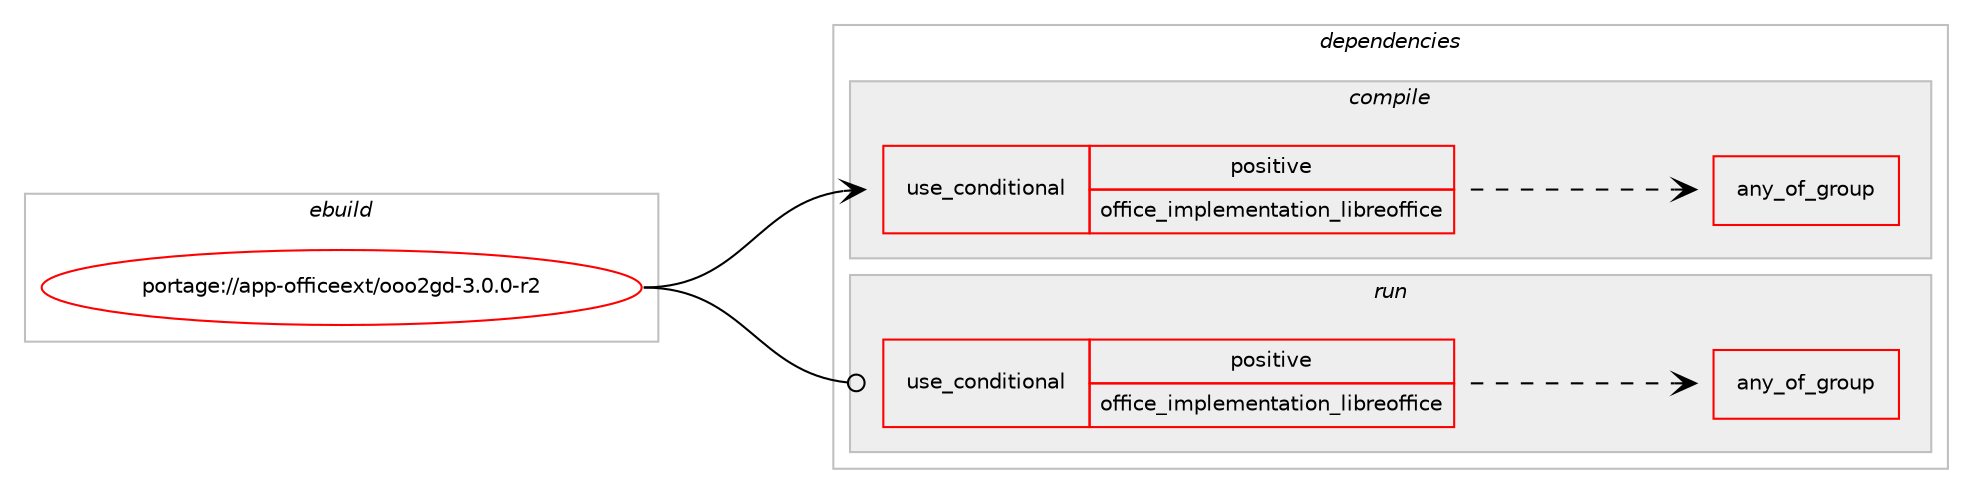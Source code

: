 digraph prolog {

# *************
# Graph options
# *************

newrank=true;
concentrate=true;
compound=true;
graph [rankdir=LR,fontname=Helvetica,fontsize=10,ranksep=1.5];#, ranksep=2.5, nodesep=0.2];
edge  [arrowhead=vee];
node  [fontname=Helvetica,fontsize=10];

# **********
# The ebuild
# **********

subgraph cluster_leftcol {
color=gray;
rank=same;
label=<<i>ebuild</i>>;
id [label="portage://app-officeext/ooo2gd-3.0.0-r2", color=red, width=4, href="../app-officeext/ooo2gd-3.0.0-r2.svg"];
}

# ****************
# The dependencies
# ****************

subgraph cluster_midcol {
color=gray;
label=<<i>dependencies</i>>;
subgraph cluster_compile {
fillcolor="#eeeeee";
style=filled;
label=<<i>compile</i>>;
subgraph cond13531 {
dependency21864 [label=<<TABLE BORDER="0" CELLBORDER="1" CELLSPACING="0" CELLPADDING="4"><TR><TD ROWSPAN="3" CELLPADDING="10">use_conditional</TD></TR><TR><TD>positive</TD></TR><TR><TD>office_implementation_libreoffice</TD></TR></TABLE>>, shape=none, color=red];
subgraph any381 {
dependency21865 [label=<<TABLE BORDER="0" CELLBORDER="1" CELLSPACING="0" CELLPADDING="4"><TR><TD CELLPADDING="10">any_of_group</TD></TR></TABLE>>, shape=none, color=red];# *** BEGIN UNKNOWN DEPENDENCY TYPE (TODO) ***
# dependency21865 -> package_dependency(portage://app-officeext/ooo2gd-3.0.0-r2,install,no,app-office,libreoffice,none,[,,],[],[use(enable(java),none)])
# *** END UNKNOWN DEPENDENCY TYPE (TODO) ***

# *** BEGIN UNKNOWN DEPENDENCY TYPE (TODO) ***
# dependency21865 -> package_dependency(portage://app-officeext/ooo2gd-3.0.0-r2,install,no,app-office,libreoffice-bin,none,[,,],[],[use(enable(java),none)])
# *** END UNKNOWN DEPENDENCY TYPE (TODO) ***

}
dependency21864:e -> dependency21865:w [weight=20,style="dashed",arrowhead="vee"];
}
id:e -> dependency21864:w [weight=20,style="solid",arrowhead="vee"];
# *** BEGIN UNKNOWN DEPENDENCY TYPE (TODO) ***
# id -> package_dependency(portage://app-officeext/ooo2gd-3.0.0-r2,install,no,app-arch,unzip,none,[,,],[],[])
# *** END UNKNOWN DEPENDENCY TYPE (TODO) ***

}
subgraph cluster_compileandrun {
fillcolor="#eeeeee";
style=filled;
label=<<i>compile and run</i>>;
}
subgraph cluster_run {
fillcolor="#eeeeee";
style=filled;
label=<<i>run</i>>;
subgraph cond13532 {
dependency21866 [label=<<TABLE BORDER="0" CELLBORDER="1" CELLSPACING="0" CELLPADDING="4"><TR><TD ROWSPAN="3" CELLPADDING="10">use_conditional</TD></TR><TR><TD>positive</TD></TR><TR><TD>office_implementation_libreoffice</TD></TR></TABLE>>, shape=none, color=red];
subgraph any382 {
dependency21867 [label=<<TABLE BORDER="0" CELLBORDER="1" CELLSPACING="0" CELLPADDING="4"><TR><TD CELLPADDING="10">any_of_group</TD></TR></TABLE>>, shape=none, color=red];# *** BEGIN UNKNOWN DEPENDENCY TYPE (TODO) ***
# dependency21867 -> package_dependency(portage://app-officeext/ooo2gd-3.0.0-r2,run,no,app-office,libreoffice,none,[,,],[],[use(enable(java),none)])
# *** END UNKNOWN DEPENDENCY TYPE (TODO) ***

# *** BEGIN UNKNOWN DEPENDENCY TYPE (TODO) ***
# dependency21867 -> package_dependency(portage://app-officeext/ooo2gd-3.0.0-r2,run,no,app-office,libreoffice-bin,none,[,,],[],[use(enable(java),none)])
# *** END UNKNOWN DEPENDENCY TYPE (TODO) ***

}
dependency21866:e -> dependency21867:w [weight=20,style="dashed",arrowhead="vee"];
}
id:e -> dependency21866:w [weight=20,style="solid",arrowhead="odot"];
}
}

# **************
# The candidates
# **************

subgraph cluster_choices {
rank=same;
color=gray;
label=<<i>candidates</i>>;

}

}
